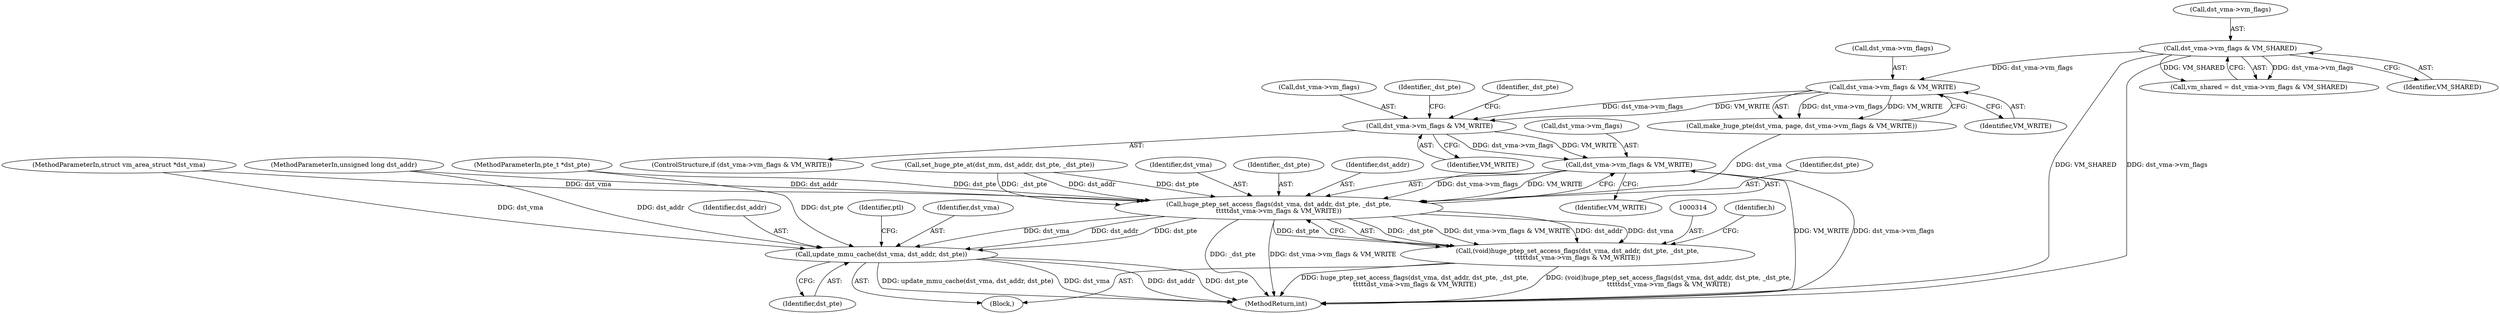 digraph "0_linux_1e3921471354244f70fe268586ff94a97a6dd4df@pointer" {
"1000320" [label="(Call,dst_vma->vm_flags & VM_WRITE)"];
"1000295" [label="(Call,dst_vma->vm_flags & VM_WRITE)"];
"1000289" [label="(Call,dst_vma->vm_flags & VM_WRITE)"];
"1000121" [label="(Call,dst_vma->vm_flags & VM_SHARED)"];
"1000315" [label="(Call,huge_ptep_set_access_flags(dst_vma, dst_addr, dst_pte, _dst_pte,\n\t\t\t\t\tdst_vma->vm_flags & VM_WRITE))"];
"1000313" [label="(Call,(void)huge_ptep_set_access_flags(dst_vma, dst_addr, dst_pte, _dst_pte,\n\t\t\t\t\tdst_vma->vm_flags & VM_WRITE))"];
"1000329" [label="(Call,update_mmu_cache(dst_vma, dst_addr, dst_pte))"];
"1000119" [label="(Call,vm_shared = dst_vma->vm_flags & VM_SHARED)"];
"1000324" [label="(Identifier,VM_WRITE)"];
"1000295" [label="(Call,dst_vma->vm_flags & VM_WRITE)"];
"1000111" [label="(MethodParameterIn,unsigned long dst_addr)"];
"1000331" [label="(Identifier,dst_addr)"];
"1000294" [label="(ControlStructure,if (dst_vma->vm_flags & VM_WRITE))"];
"1000320" [label="(Call,dst_vma->vm_flags & VM_WRITE)"];
"1000315" [label="(Call,huge_ptep_set_access_flags(dst_vma, dst_addr, dst_pte, _dst_pte,\n\t\t\t\t\tdst_vma->vm_flags & VM_WRITE))"];
"1000317" [label="(Identifier,dst_addr)"];
"1000122" [label="(Call,dst_vma->vm_flags)"];
"1000286" [label="(Call,make_huge_pte(dst_vma, page, dst_vma->vm_flags & VM_WRITE))"];
"1000109" [label="(MethodParameterIn,pte_t *dst_pte)"];
"1000125" [label="(Identifier,VM_SHARED)"];
"1000296" [label="(Call,dst_vma->vm_flags)"];
"1000334" [label="(Identifier,ptl)"];
"1000299" [label="(Identifier,VM_WRITE)"];
"1000330" [label="(Identifier,dst_vma)"];
"1000290" [label="(Call,dst_vma->vm_flags)"];
"1000329" [label="(Call,update_mmu_cache(dst_vma, dst_addr, dst_pte))"];
"1000318" [label="(Identifier,dst_pte)"];
"1000121" [label="(Call,dst_vma->vm_flags & VM_SHARED)"];
"1000110" [label="(MethodParameterIn,struct vm_area_struct *dst_vma)"];
"1000305" [label="(Identifier,_dst_pte)"];
"1000289" [label="(Call,dst_vma->vm_flags & VM_WRITE)"];
"1000301" [label="(Identifier,_dst_pte)"];
"1000114" [label="(Block,)"];
"1000327" [label="(Identifier,h)"];
"1000313" [label="(Call,(void)huge_ptep_set_access_flags(dst_vma, dst_addr, dst_pte, _dst_pte,\n\t\t\t\t\tdst_vma->vm_flags & VM_WRITE))"];
"1000308" [label="(Call,set_huge_pte_at(dst_mm, dst_addr, dst_pte, _dst_pte))"];
"1000316" [label="(Identifier,dst_vma)"];
"1000356" [label="(MethodReturn,int)"];
"1000321" [label="(Call,dst_vma->vm_flags)"];
"1000319" [label="(Identifier,_dst_pte)"];
"1000332" [label="(Identifier,dst_pte)"];
"1000293" [label="(Identifier,VM_WRITE)"];
"1000320" -> "1000315"  [label="AST: "];
"1000320" -> "1000324"  [label="CFG: "];
"1000321" -> "1000320"  [label="AST: "];
"1000324" -> "1000320"  [label="AST: "];
"1000315" -> "1000320"  [label="CFG: "];
"1000320" -> "1000356"  [label="DDG: VM_WRITE"];
"1000320" -> "1000356"  [label="DDG: dst_vma->vm_flags"];
"1000320" -> "1000315"  [label="DDG: dst_vma->vm_flags"];
"1000320" -> "1000315"  [label="DDG: VM_WRITE"];
"1000295" -> "1000320"  [label="DDG: dst_vma->vm_flags"];
"1000295" -> "1000320"  [label="DDG: VM_WRITE"];
"1000295" -> "1000294"  [label="AST: "];
"1000295" -> "1000299"  [label="CFG: "];
"1000296" -> "1000295"  [label="AST: "];
"1000299" -> "1000295"  [label="AST: "];
"1000301" -> "1000295"  [label="CFG: "];
"1000305" -> "1000295"  [label="CFG: "];
"1000289" -> "1000295"  [label="DDG: dst_vma->vm_flags"];
"1000289" -> "1000295"  [label="DDG: VM_WRITE"];
"1000289" -> "1000286"  [label="AST: "];
"1000289" -> "1000293"  [label="CFG: "];
"1000290" -> "1000289"  [label="AST: "];
"1000293" -> "1000289"  [label="AST: "];
"1000286" -> "1000289"  [label="CFG: "];
"1000289" -> "1000286"  [label="DDG: dst_vma->vm_flags"];
"1000289" -> "1000286"  [label="DDG: VM_WRITE"];
"1000121" -> "1000289"  [label="DDG: dst_vma->vm_flags"];
"1000121" -> "1000119"  [label="AST: "];
"1000121" -> "1000125"  [label="CFG: "];
"1000122" -> "1000121"  [label="AST: "];
"1000125" -> "1000121"  [label="AST: "];
"1000119" -> "1000121"  [label="CFG: "];
"1000121" -> "1000356"  [label="DDG: VM_SHARED"];
"1000121" -> "1000356"  [label="DDG: dst_vma->vm_flags"];
"1000121" -> "1000119"  [label="DDG: dst_vma->vm_flags"];
"1000121" -> "1000119"  [label="DDG: VM_SHARED"];
"1000315" -> "1000313"  [label="AST: "];
"1000316" -> "1000315"  [label="AST: "];
"1000317" -> "1000315"  [label="AST: "];
"1000318" -> "1000315"  [label="AST: "];
"1000319" -> "1000315"  [label="AST: "];
"1000313" -> "1000315"  [label="CFG: "];
"1000315" -> "1000356"  [label="DDG: _dst_pte"];
"1000315" -> "1000356"  [label="DDG: dst_vma->vm_flags & VM_WRITE"];
"1000315" -> "1000313"  [label="DDG: _dst_pte"];
"1000315" -> "1000313"  [label="DDG: dst_vma->vm_flags & VM_WRITE"];
"1000315" -> "1000313"  [label="DDG: dst_addr"];
"1000315" -> "1000313"  [label="DDG: dst_vma"];
"1000315" -> "1000313"  [label="DDG: dst_pte"];
"1000286" -> "1000315"  [label="DDG: dst_vma"];
"1000110" -> "1000315"  [label="DDG: dst_vma"];
"1000308" -> "1000315"  [label="DDG: dst_addr"];
"1000308" -> "1000315"  [label="DDG: dst_pte"];
"1000308" -> "1000315"  [label="DDG: _dst_pte"];
"1000111" -> "1000315"  [label="DDG: dst_addr"];
"1000109" -> "1000315"  [label="DDG: dst_pte"];
"1000315" -> "1000329"  [label="DDG: dst_vma"];
"1000315" -> "1000329"  [label="DDG: dst_addr"];
"1000315" -> "1000329"  [label="DDG: dst_pte"];
"1000313" -> "1000114"  [label="AST: "];
"1000314" -> "1000313"  [label="AST: "];
"1000327" -> "1000313"  [label="CFG: "];
"1000313" -> "1000356"  [label="DDG: huge_ptep_set_access_flags(dst_vma, dst_addr, dst_pte, _dst_pte,\n\t\t\t\t\tdst_vma->vm_flags & VM_WRITE)"];
"1000313" -> "1000356"  [label="DDG: (void)huge_ptep_set_access_flags(dst_vma, dst_addr, dst_pte, _dst_pte,\n\t\t\t\t\tdst_vma->vm_flags & VM_WRITE)"];
"1000329" -> "1000114"  [label="AST: "];
"1000329" -> "1000332"  [label="CFG: "];
"1000330" -> "1000329"  [label="AST: "];
"1000331" -> "1000329"  [label="AST: "];
"1000332" -> "1000329"  [label="AST: "];
"1000334" -> "1000329"  [label="CFG: "];
"1000329" -> "1000356"  [label="DDG: dst_addr"];
"1000329" -> "1000356"  [label="DDG: dst_pte"];
"1000329" -> "1000356"  [label="DDG: update_mmu_cache(dst_vma, dst_addr, dst_pte)"];
"1000329" -> "1000356"  [label="DDG: dst_vma"];
"1000110" -> "1000329"  [label="DDG: dst_vma"];
"1000111" -> "1000329"  [label="DDG: dst_addr"];
"1000109" -> "1000329"  [label="DDG: dst_pte"];
}
